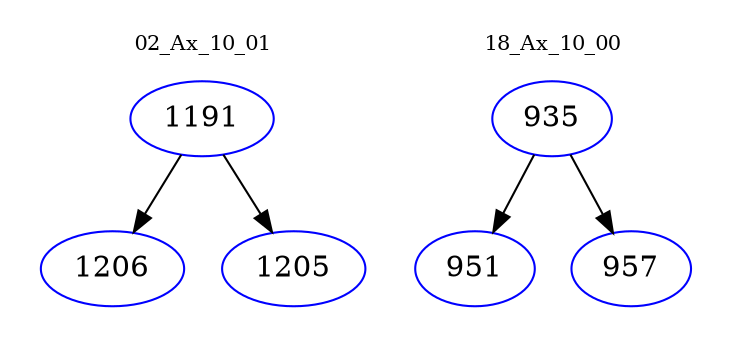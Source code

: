digraph{
subgraph cluster_0 {
color = white
label = "02_Ax_10_01";
fontsize=10;
T0_1191 [label="1191", color="blue"]
T0_1191 -> T0_1206 [color="black"]
T0_1206 [label="1206", color="blue"]
T0_1191 -> T0_1205 [color="black"]
T0_1205 [label="1205", color="blue"]
}
subgraph cluster_1 {
color = white
label = "18_Ax_10_00";
fontsize=10;
T1_935 [label="935", color="blue"]
T1_935 -> T1_951 [color="black"]
T1_951 [label="951", color="blue"]
T1_935 -> T1_957 [color="black"]
T1_957 [label="957", color="blue"]
}
}
